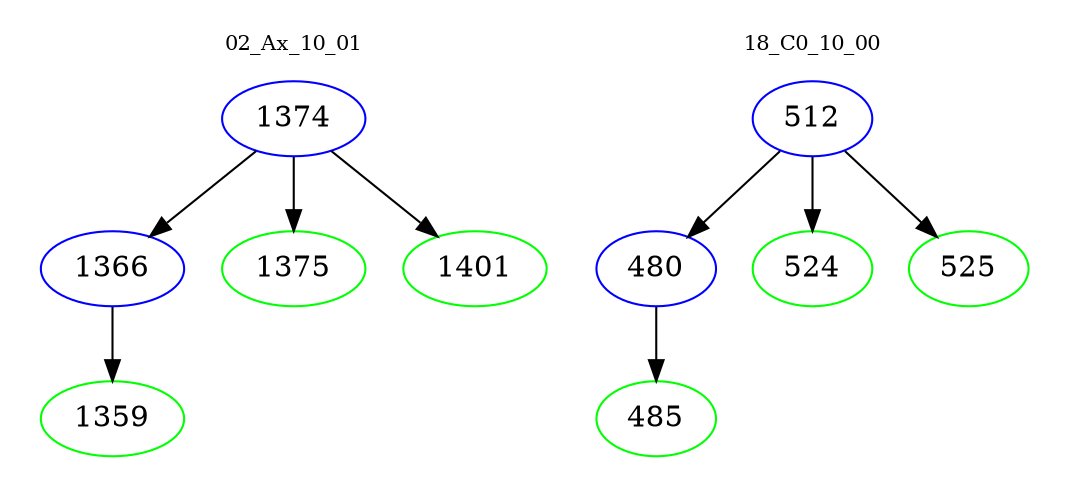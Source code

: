 digraph{
subgraph cluster_0 {
color = white
label = "02_Ax_10_01";
fontsize=10;
T0_1374 [label="1374", color="blue"]
T0_1374 -> T0_1366 [color="black"]
T0_1366 [label="1366", color="blue"]
T0_1366 -> T0_1359 [color="black"]
T0_1359 [label="1359", color="green"]
T0_1374 -> T0_1375 [color="black"]
T0_1375 [label="1375", color="green"]
T0_1374 -> T0_1401 [color="black"]
T0_1401 [label="1401", color="green"]
}
subgraph cluster_1 {
color = white
label = "18_C0_10_00";
fontsize=10;
T1_512 [label="512", color="blue"]
T1_512 -> T1_480 [color="black"]
T1_480 [label="480", color="blue"]
T1_480 -> T1_485 [color="black"]
T1_485 [label="485", color="green"]
T1_512 -> T1_524 [color="black"]
T1_524 [label="524", color="green"]
T1_512 -> T1_525 [color="black"]
T1_525 [label="525", color="green"]
}
}

